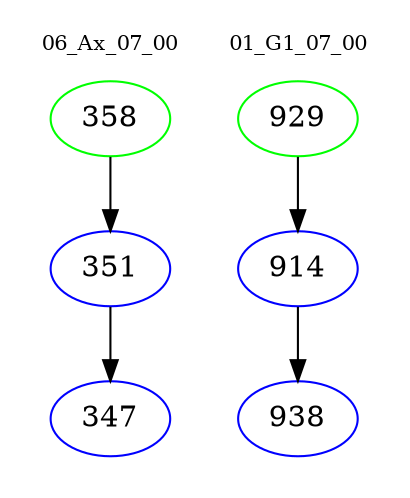 digraph{
subgraph cluster_0 {
color = white
label = "06_Ax_07_00";
fontsize=10;
T0_358 [label="358", color="green"]
T0_358 -> T0_351 [color="black"]
T0_351 [label="351", color="blue"]
T0_351 -> T0_347 [color="black"]
T0_347 [label="347", color="blue"]
}
subgraph cluster_1 {
color = white
label = "01_G1_07_00";
fontsize=10;
T1_929 [label="929", color="green"]
T1_929 -> T1_914 [color="black"]
T1_914 [label="914", color="blue"]
T1_914 -> T1_938 [color="black"]
T1_938 [label="938", color="blue"]
}
}
